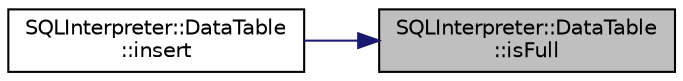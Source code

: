 digraph "SQLInterpreter::DataTable::isFull"
{
 // LATEX_PDF_SIZE
  edge [fontname="Helvetica",fontsize="10",labelfontname="Helvetica",labelfontsize="10"];
  node [fontname="Helvetica",fontsize="10",shape=record];
  rankdir="RL";
  Node1 [label="SQLInterpreter::DataTable\l::isFull",height=0.2,width=0.4,color="black", fillcolor="grey75", style="filled", fontcolor="black",tooltip=" "];
  Node1 -> Node2 [dir="back",color="midnightblue",fontsize="10",style="solid",fontname="Helvetica"];
  Node2 [label="SQLInterpreter::DataTable\l::insert",height=0.2,width=0.4,color="black", fillcolor="white", style="filled",URL="$d0/dfd/class_s_q_l_interpreter_1_1_data_table.html#a81fe81bf47048aa1d1bf26de15a23e2e",tooltip=" "];
}
